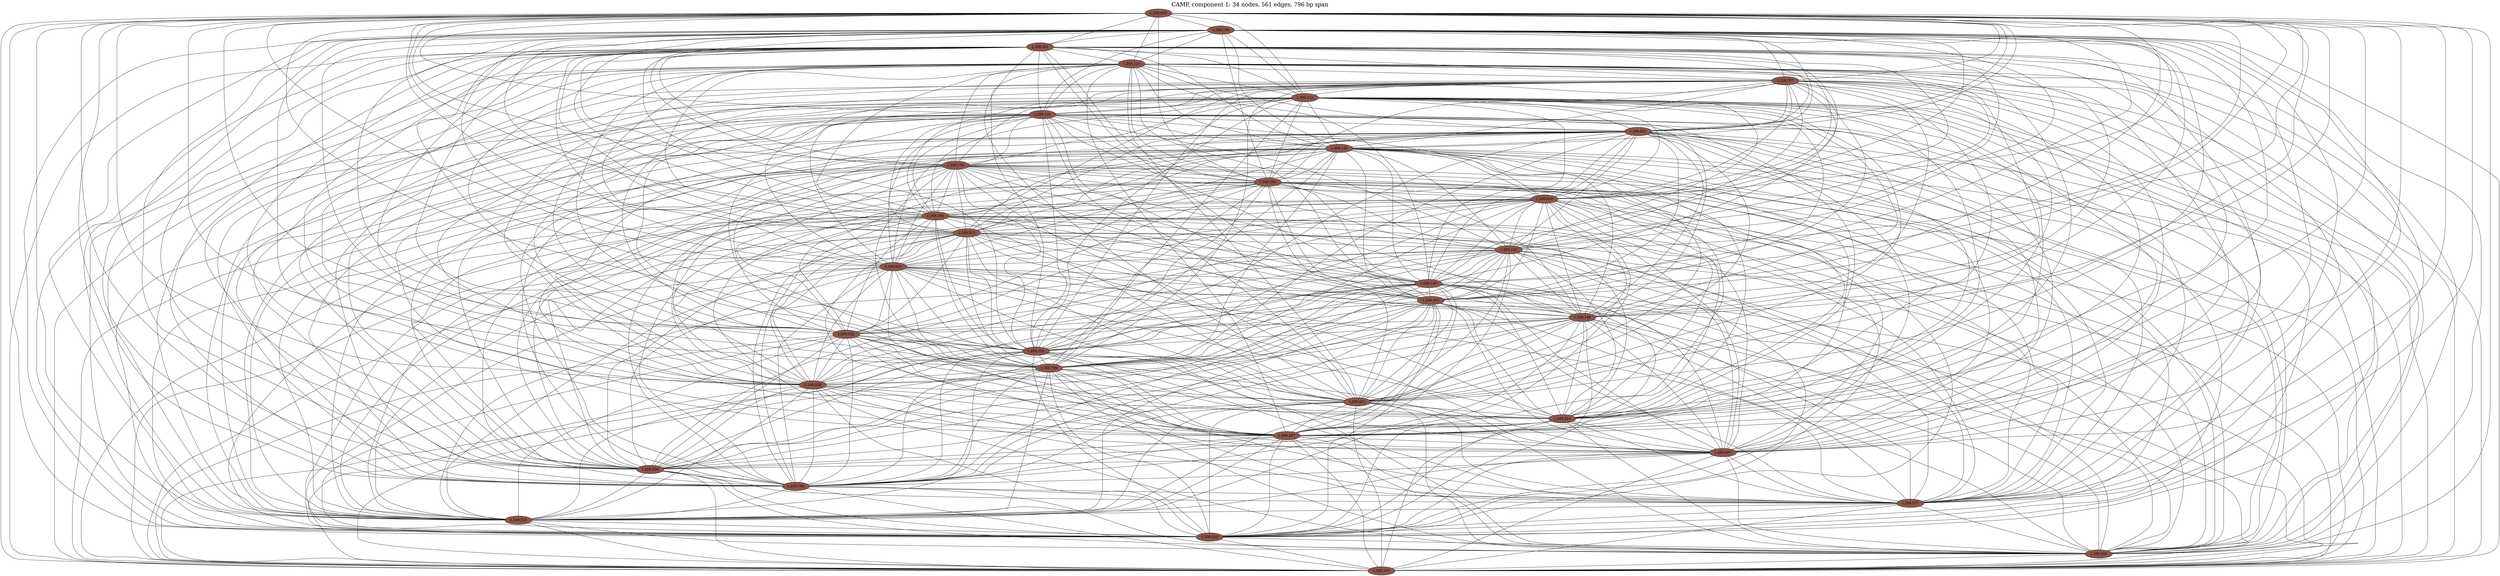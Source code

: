 graph CAMP_cc1 {
	overlap="prism50";
	outputorder="edgesfirst";
	label="CAMP, component 1: 34 nodes, 561 edges, 796 bp span";
	labelloc="t";
	fontsize=24;
	"1,209,610" [style="filled", fillcolor="#8c564b", fontcolor="#000000"];
	"1,209,104" [style="filled", fillcolor="#8c564b", fontcolor="#000000"];
	"1,209,241" [style="filled", fillcolor="#8c564b", fontcolor="#000000"];
	"1,209,115" [style="filled", fillcolor="#8c564b", fontcolor="#000000"];
	"1,209,757" [style="filled", fillcolor="#8c564b", fontcolor="#000000"];
	"1,209,121" [style="filled", fillcolor="#8c564b", fontcolor="#000000"];
	"1,209,126" [style="filled", fillcolor="#8c564b", fontcolor="#000000"];
	"1,209,001" [style="filled", fillcolor="#8c564b", fontcolor="#000000"];
	"1,209,133" [style="filled", fillcolor="#8c564b", fontcolor="#000000"];
	"1,209,136" [style="filled", fillcolor="#8c564b", fontcolor="#000000"];
	"1,209,265" [style="filled", fillcolor="#8c564b", fontcolor="#000000"];
	"1,209,010" [style="filled", fillcolor="#8c564b", fontcolor="#000000"];
	"1,209,266" [style="filled", fillcolor="#8c564b", fontcolor="#000000"];
	"1,209,523" [style="filled", fillcolor="#8c564b", fontcolor="#000000"];
	"1,209,142" [style="filled", fillcolor="#8c564b", fontcolor="#000000"];
	"1,209,400" [style="filled", fillcolor="#8c564b", fontcolor="#000000"];
	"1,209,145" [style="filled", fillcolor="#8c564b", fontcolor="#000000"];
	"1,209,403" [style="filled", fillcolor="#8c564b", fontcolor="#000000"];
	"1,209,148" [style="filled", fillcolor="#8c564b", fontcolor="#000000"];
	"1,209,022" [style="filled", fillcolor="#8c564b", fontcolor="#000000"];
	"1,209,154" [style="filled", fillcolor="#8c564b", fontcolor="#000000"];
	"1,209,796" [style="filled", fillcolor="#8c564b", fontcolor="#000000"];
	"1,209,418" [style="filled", fillcolor="#8c564b", fontcolor="#000000"];
	"1,209,421" [style="filled", fillcolor="#8c564b", fontcolor="#000000"];
	"1,209,424" [style="filled", fillcolor="#8c564b", fontcolor="#000000"];
	"1,209,297" [style="filled", fillcolor="#8c564b", fontcolor="#000000"];
	"1,209,697" [style="filled", fillcolor="#8c564b", fontcolor="#000000"];
	"1,209,058" [style="filled", fillcolor="#8c564b", fontcolor="#000000"];
	"1,209,700" [style="filled", fillcolor="#8c564b", fontcolor="#000000"];
	"1,209,577" [style="filled", fillcolor="#8c564b", fontcolor="#000000"];
	"1,209,322" [style="filled", fillcolor="#8c564b", fontcolor="#000000"];
	"1,209,325" [style="filled", fillcolor="#8c564b", fontcolor="#000000"];
	"1,209,205" [style="filled", fillcolor="#8c564b", fontcolor="#000000"];
	"1,209,337" [style="filled", fillcolor="#8c564b", fontcolor="#000000"];
	"1,209,610" -- "1,209,001";
	"1,209,610" -- "1,209,010";
	"1,209,610" -- "1,209,022";
	"1,209,610" -- "1,209,058";
	"1,209,610" -- "1,209,104";
	"1,209,610" -- "1,209,115";
	"1,209,610" -- "1,209,121";
	"1,209,610" -- "1,209,126";
	"1,209,610" -- "1,209,133";
	"1,209,610" -- "1,209,136";
	"1,209,610" -- "1,209,142";
	"1,209,610" -- "1,209,145";
	"1,209,610" -- "1,209,148";
	"1,209,610" -- "1,209,154";
	"1,209,610" -- "1,209,205";
	"1,209,610" -- "1,209,241";
	"1,209,610" -- "1,209,265";
	"1,209,610" -- "1,209,266";
	"1,209,610" -- "1,209,297";
	"1,209,610" -- "1,209,322";
	"1,209,610" -- "1,209,325";
	"1,209,610" -- "1,209,337";
	"1,209,610" -- "1,209,400";
	"1,209,610" -- "1,209,403";
	"1,209,610" -- "1,209,418";
	"1,209,610" -- "1,209,421";
	"1,209,610" -- "1,209,424";
	"1,209,610" -- "1,209,523";
	"1,209,610" -- "1,209,577";
	"1,209,610" -- "1,209,697";
	"1,209,610" -- "1,209,700";
	"1,209,610" -- "1,209,757";
	"1,209,610" -- "1,209,796";
	"1,209,104" -- "1,209,001";
	"1,209,104" -- "1,209,010";
	"1,209,104" -- "1,209,022";
	"1,209,104" -- "1,209,058";
	"1,209,104" -- "1,209,115";
	"1,209,104" -- "1,209,121";
	"1,209,104" -- "1,209,126";
	"1,209,104" -- "1,209,133";
	"1,209,104" -- "1,209,136";
	"1,209,104" -- "1,209,142";
	"1,209,104" -- "1,209,145";
	"1,209,104" -- "1,209,148";
	"1,209,104" -- "1,209,154";
	"1,209,104" -- "1,209,205";
	"1,209,104" -- "1,209,241";
	"1,209,104" -- "1,209,265";
	"1,209,104" -- "1,209,266";
	"1,209,104" -- "1,209,297";
	"1,209,104" -- "1,209,322";
	"1,209,104" -- "1,209,325";
	"1,209,104" -- "1,209,337";
	"1,209,104" -- "1,209,400";
	"1,209,104" -- "1,209,403";
	"1,209,104" -- "1,209,418";
	"1,209,104" -- "1,209,421";
	"1,209,104" -- "1,209,424";
	"1,209,104" -- "1,209,523";
	"1,209,104" -- "1,209,577";
	"1,209,104" -- "1,209,697";
	"1,209,104" -- "1,209,700";
	"1,209,104" -- "1,209,757";
	"1,209,104" -- "1,209,796";
	"1,209,241" -- "1,209,001";
	"1,209,241" -- "1,209,010";
	"1,209,241" -- "1,209,022";
	"1,209,241" -- "1,209,058";
	"1,209,241" -- "1,209,115";
	"1,209,241" -- "1,209,121";
	"1,209,241" -- "1,209,126";
	"1,209,241" -- "1,209,133";
	"1,209,241" -- "1,209,136";
	"1,209,241" -- "1,209,142";
	"1,209,241" -- "1,209,145";
	"1,209,241" -- "1,209,148";
	"1,209,241" -- "1,209,154";
	"1,209,241" -- "1,209,205";
	"1,209,241" -- "1,209,265";
	"1,209,241" -- "1,209,266";
	"1,209,241" -- "1,209,297";
	"1,209,241" -- "1,209,322";
	"1,209,241" -- "1,209,325";
	"1,209,241" -- "1,209,337";
	"1,209,241" -- "1,209,400";
	"1,209,241" -- "1,209,403";
	"1,209,241" -- "1,209,418";
	"1,209,241" -- "1,209,421";
	"1,209,241" -- "1,209,424";
	"1,209,241" -- "1,209,523";
	"1,209,241" -- "1,209,577";
	"1,209,241" -- "1,209,697";
	"1,209,241" -- "1,209,700";
	"1,209,241" -- "1,209,757";
	"1,209,241" -- "1,209,796";
	"1,209,115" -- "1,209,001";
	"1,209,115" -- "1,209,010";
	"1,209,115" -- "1,209,022";
	"1,209,115" -- "1,209,058";
	"1,209,115" -- "1,209,121";
	"1,209,115" -- "1,209,126";
	"1,209,115" -- "1,209,133";
	"1,209,115" -- "1,209,136";
	"1,209,115" -- "1,209,142";
	"1,209,115" -- "1,209,145";
	"1,209,115" -- "1,209,148";
	"1,209,115" -- "1,209,154";
	"1,209,115" -- "1,209,205";
	"1,209,115" -- "1,209,265";
	"1,209,115" -- "1,209,266";
	"1,209,115" -- "1,209,297";
	"1,209,115" -- "1,209,322";
	"1,209,115" -- "1,209,325";
	"1,209,115" -- "1,209,337";
	"1,209,115" -- "1,209,400";
	"1,209,115" -- "1,209,403";
	"1,209,115" -- "1,209,418";
	"1,209,115" -- "1,209,421";
	"1,209,115" -- "1,209,424";
	"1,209,115" -- "1,209,523";
	"1,209,115" -- "1,209,577";
	"1,209,115" -- "1,209,697";
	"1,209,115" -- "1,209,700";
	"1,209,115" -- "1,209,757";
	"1,209,115" -- "1,209,796";
	"1,209,757" -- "1,209,001";
	"1,209,757" -- "1,209,010";
	"1,209,757" -- "1,209,022";
	"1,209,757" -- "1,209,058";
	"1,209,757" -- "1,209,121";
	"1,209,757" -- "1,209,126";
	"1,209,757" -- "1,209,133";
	"1,209,757" -- "1,209,136";
	"1,209,757" -- "1,209,142";
	"1,209,757" -- "1,209,145";
	"1,209,757" -- "1,209,148";
	"1,209,757" -- "1,209,154";
	"1,209,757" -- "1,209,205";
	"1,209,757" -- "1,209,265";
	"1,209,757" -- "1,209,266";
	"1,209,757" -- "1,209,297";
	"1,209,757" -- "1,209,322";
	"1,209,757" -- "1,209,325";
	"1,209,757" -- "1,209,337";
	"1,209,757" -- "1,209,400";
	"1,209,757" -- "1,209,403";
	"1,209,757" -- "1,209,418";
	"1,209,757" -- "1,209,421";
	"1,209,757" -- "1,209,424";
	"1,209,757" -- "1,209,523";
	"1,209,757" -- "1,209,577";
	"1,209,757" -- "1,209,697";
	"1,209,757" -- "1,209,700";
	"1,209,757" -- "1,209,796";
	"1,209,121" -- "1,209,001";
	"1,209,121" -- "1,209,010";
	"1,209,121" -- "1,209,022";
	"1,209,121" -- "1,209,058";
	"1,209,121" -- "1,209,126";
	"1,209,121" -- "1,209,133";
	"1,209,121" -- "1,209,136";
	"1,209,121" -- "1,209,142";
	"1,209,121" -- "1,209,145";
	"1,209,121" -- "1,209,148";
	"1,209,121" -- "1,209,154";
	"1,209,121" -- "1,209,205";
	"1,209,121" -- "1,209,265";
	"1,209,121" -- "1,209,266";
	"1,209,121" -- "1,209,297";
	"1,209,121" -- "1,209,322";
	"1,209,121" -- "1,209,325";
	"1,209,121" -- "1,209,337";
	"1,209,121" -- "1,209,400";
	"1,209,121" -- "1,209,403";
	"1,209,121" -- "1,209,418";
	"1,209,121" -- "1,209,421";
	"1,209,121" -- "1,209,424";
	"1,209,121" -- "1,209,523";
	"1,209,121" -- "1,209,577";
	"1,209,121" -- "1,209,697";
	"1,209,121" -- "1,209,700";
	"1,209,121" -- "1,209,796";
	"1,209,126" -- "1,209,001";
	"1,209,126" -- "1,209,010";
	"1,209,126" -- "1,209,022";
	"1,209,126" -- "1,209,058";
	"1,209,126" -- "1,209,133";
	"1,209,126" -- "1,209,136";
	"1,209,126" -- "1,209,142";
	"1,209,126" -- "1,209,145";
	"1,209,126" -- "1,209,148";
	"1,209,126" -- "1,209,154";
	"1,209,126" -- "1,209,205";
	"1,209,126" -- "1,209,265";
	"1,209,126" -- "1,209,266";
	"1,209,126" -- "1,209,297";
	"1,209,126" -- "1,209,322";
	"1,209,126" -- "1,209,325";
	"1,209,126" -- "1,209,337";
	"1,209,126" -- "1,209,400";
	"1,209,126" -- "1,209,403";
	"1,209,126" -- "1,209,418";
	"1,209,126" -- "1,209,421";
	"1,209,126" -- "1,209,424";
	"1,209,126" -- "1,209,523";
	"1,209,126" -- "1,209,577";
	"1,209,126" -- "1,209,697";
	"1,209,126" -- "1,209,700";
	"1,209,126" -- "1,209,796";
	"1,209,001" -- "1,209,010";
	"1,209,001" -- "1,209,022";
	"1,209,001" -- "1,209,058";
	"1,209,001" -- "1,209,133";
	"1,209,001" -- "1,209,136";
	"1,209,001" -- "1,209,142";
	"1,209,001" -- "1,209,145";
	"1,209,001" -- "1,209,148";
	"1,209,001" -- "1,209,154";
	"1,209,001" -- "1,209,205";
	"1,209,001" -- "1,209,265";
	"1,209,001" -- "1,209,266";
	"1,209,001" -- "1,209,297";
	"1,209,001" -- "1,209,322";
	"1,209,001" -- "1,209,325";
	"1,209,001" -- "1,209,337";
	"1,209,001" -- "1,209,400";
	"1,209,001" -- "1,209,403";
	"1,209,001" -- "1,209,418";
	"1,209,001" -- "1,209,421";
	"1,209,001" -- "1,209,424";
	"1,209,001" -- "1,209,523";
	"1,209,001" -- "1,209,577";
	"1,209,001" -- "1,209,697";
	"1,209,001" -- "1,209,700";
	"1,209,001" -- "1,209,796";
	"1,209,133" -- "1,209,010";
	"1,209,133" -- "1,209,022";
	"1,209,133" -- "1,209,058";
	"1,209,133" -- "1,209,136";
	"1,209,133" -- "1,209,142";
	"1,209,133" -- "1,209,145";
	"1,209,133" -- "1,209,148";
	"1,209,133" -- "1,209,154";
	"1,209,133" -- "1,209,205";
	"1,209,133" -- "1,209,265";
	"1,209,133" -- "1,209,266";
	"1,209,133" -- "1,209,297";
	"1,209,133" -- "1,209,322";
	"1,209,133" -- "1,209,325";
	"1,209,133" -- "1,209,337";
	"1,209,133" -- "1,209,400";
	"1,209,133" -- "1,209,403";
	"1,209,133" -- "1,209,418";
	"1,209,133" -- "1,209,421";
	"1,209,133" -- "1,209,424";
	"1,209,133" -- "1,209,523";
	"1,209,133" -- "1,209,577";
	"1,209,133" -- "1,209,697";
	"1,209,133" -- "1,209,700";
	"1,209,133" -- "1,209,796";
	"1,209,136" -- "1,209,010";
	"1,209,136" -- "1,209,022";
	"1,209,136" -- "1,209,058";
	"1,209,136" -- "1,209,142";
	"1,209,136" -- "1,209,145";
	"1,209,136" -- "1,209,148";
	"1,209,136" -- "1,209,154";
	"1,209,136" -- "1,209,205";
	"1,209,136" -- "1,209,265";
	"1,209,136" -- "1,209,266";
	"1,209,136" -- "1,209,297";
	"1,209,136" -- "1,209,322";
	"1,209,136" -- "1,209,325";
	"1,209,136" -- "1,209,337";
	"1,209,136" -- "1,209,400";
	"1,209,136" -- "1,209,403";
	"1,209,136" -- "1,209,418";
	"1,209,136" -- "1,209,421";
	"1,209,136" -- "1,209,424";
	"1,209,136" -- "1,209,523";
	"1,209,136" -- "1,209,577";
	"1,209,136" -- "1,209,697";
	"1,209,136" -- "1,209,700";
	"1,209,136" -- "1,209,796";
	"1,209,265" -- "1,209,010";
	"1,209,265" -- "1,209,022";
	"1,209,265" -- "1,209,058";
	"1,209,265" -- "1,209,142";
	"1,209,265" -- "1,209,145";
	"1,209,265" -- "1,209,148";
	"1,209,265" -- "1,209,154";
	"1,209,265" -- "1,209,205";
	"1,209,265" -- "1,209,266";
	"1,209,265" -- "1,209,297";
	"1,209,265" -- "1,209,322";
	"1,209,265" -- "1,209,325";
	"1,209,265" -- "1,209,337";
	"1,209,265" -- "1,209,400";
	"1,209,265" -- "1,209,403";
	"1,209,265" -- "1,209,418";
	"1,209,265" -- "1,209,421";
	"1,209,265" -- "1,209,424";
	"1,209,265" -- "1,209,523";
	"1,209,265" -- "1,209,577";
	"1,209,265" -- "1,209,697";
	"1,209,265" -- "1,209,700";
	"1,209,265" -- "1,209,796";
	"1,209,010" -- "1,209,022";
	"1,209,010" -- "1,209,058";
	"1,209,010" -- "1,209,142";
	"1,209,010" -- "1,209,145";
	"1,209,010" -- "1,209,148";
	"1,209,010" -- "1,209,154";
	"1,209,010" -- "1,209,205";
	"1,209,010" -- "1,209,266";
	"1,209,010" -- "1,209,297";
	"1,209,010" -- "1,209,322";
	"1,209,010" -- "1,209,325";
	"1,209,010" -- "1,209,337";
	"1,209,010" -- "1,209,400";
	"1,209,010" -- "1,209,403";
	"1,209,010" -- "1,209,418";
	"1,209,010" -- "1,209,421";
	"1,209,010" -- "1,209,424";
	"1,209,010" -- "1,209,523";
	"1,209,010" -- "1,209,577";
	"1,209,010" -- "1,209,697";
	"1,209,010" -- "1,209,700";
	"1,209,010" -- "1,209,796";
	"1,209,266" -- "1,209,022";
	"1,209,266" -- "1,209,058";
	"1,209,266" -- "1,209,142";
	"1,209,266" -- "1,209,145";
	"1,209,266" -- "1,209,148";
	"1,209,266" -- "1,209,154";
	"1,209,266" -- "1,209,205";
	"1,209,266" -- "1,209,297";
	"1,209,266" -- "1,209,322";
	"1,209,266" -- "1,209,325";
	"1,209,266" -- "1,209,337";
	"1,209,266" -- "1,209,400";
	"1,209,266" -- "1,209,403";
	"1,209,266" -- "1,209,418";
	"1,209,266" -- "1,209,421";
	"1,209,266" -- "1,209,424";
	"1,209,266" -- "1,209,523";
	"1,209,266" -- "1,209,577";
	"1,209,266" -- "1,209,697";
	"1,209,266" -- "1,209,700";
	"1,209,266" -- "1,209,796";
	"1,209,523" -- "1,209,022";
	"1,209,523" -- "1,209,058";
	"1,209,523" -- "1,209,142";
	"1,209,523" -- "1,209,145";
	"1,209,523" -- "1,209,148";
	"1,209,523" -- "1,209,154";
	"1,209,523" -- "1,209,205";
	"1,209,523" -- "1,209,297";
	"1,209,523" -- "1,209,322";
	"1,209,523" -- "1,209,325";
	"1,209,523" -- "1,209,337";
	"1,209,523" -- "1,209,400";
	"1,209,523" -- "1,209,403";
	"1,209,523" -- "1,209,418";
	"1,209,523" -- "1,209,421";
	"1,209,523" -- "1,209,424";
	"1,209,523" -- "1,209,577";
	"1,209,523" -- "1,209,697";
	"1,209,523" -- "1,209,700";
	"1,209,523" -- "1,209,796";
	"1,209,142" -- "1,209,022";
	"1,209,142" -- "1,209,058";
	"1,209,142" -- "1,209,145";
	"1,209,142" -- "1,209,148";
	"1,209,142" -- "1,209,154";
	"1,209,142" -- "1,209,205";
	"1,209,142" -- "1,209,297";
	"1,209,142" -- "1,209,322";
	"1,209,142" -- "1,209,325";
	"1,209,142" -- "1,209,337";
	"1,209,142" -- "1,209,400";
	"1,209,142" -- "1,209,403";
	"1,209,142" -- "1,209,418";
	"1,209,142" -- "1,209,421";
	"1,209,142" -- "1,209,424";
	"1,209,142" -- "1,209,577";
	"1,209,142" -- "1,209,697";
	"1,209,142" -- "1,209,700";
	"1,209,142" -- "1,209,796";
	"1,209,400" -- "1,209,022";
	"1,209,400" -- "1,209,058";
	"1,209,400" -- "1,209,145";
	"1,209,400" -- "1,209,148";
	"1,209,400" -- "1,209,154";
	"1,209,400" -- "1,209,205";
	"1,209,400" -- "1,209,297";
	"1,209,400" -- "1,209,322";
	"1,209,400" -- "1,209,325";
	"1,209,400" -- "1,209,337";
	"1,209,400" -- "1,209,403";
	"1,209,400" -- "1,209,418";
	"1,209,400" -- "1,209,421";
	"1,209,400" -- "1,209,424";
	"1,209,400" -- "1,209,577";
	"1,209,400" -- "1,209,697";
	"1,209,400" -- "1,209,700";
	"1,209,400" -- "1,209,796";
	"1,209,145" -- "1,209,022";
	"1,209,145" -- "1,209,058";
	"1,209,145" -- "1,209,148";
	"1,209,145" -- "1,209,154";
	"1,209,145" -- "1,209,205";
	"1,209,145" -- "1,209,297";
	"1,209,145" -- "1,209,322";
	"1,209,145" -- "1,209,325";
	"1,209,145" -- "1,209,337";
	"1,209,145" -- "1,209,403";
	"1,209,145" -- "1,209,418";
	"1,209,145" -- "1,209,421";
	"1,209,145" -- "1,209,424";
	"1,209,145" -- "1,209,577";
	"1,209,145" -- "1,209,697";
	"1,209,145" -- "1,209,700";
	"1,209,145" -- "1,209,796";
	"1,209,403" -- "1,209,022";
	"1,209,403" -- "1,209,058";
	"1,209,403" -- "1,209,148";
	"1,209,403" -- "1,209,154";
	"1,209,403" -- "1,209,205";
	"1,209,403" -- "1,209,297";
	"1,209,403" -- "1,209,322";
	"1,209,403" -- "1,209,325";
	"1,209,403" -- "1,209,337";
	"1,209,403" -- "1,209,418";
	"1,209,403" -- "1,209,421";
	"1,209,403" -- "1,209,424";
	"1,209,403" -- "1,209,577";
	"1,209,403" -- "1,209,697";
	"1,209,403" -- "1,209,700";
	"1,209,403" -- "1,209,796";
	"1,209,148" -- "1,209,022";
	"1,209,148" -- "1,209,058";
	"1,209,148" -- "1,209,154";
	"1,209,148" -- "1,209,205";
	"1,209,148" -- "1,209,297";
	"1,209,148" -- "1,209,322";
	"1,209,148" -- "1,209,325";
	"1,209,148" -- "1,209,337";
	"1,209,148" -- "1,209,418";
	"1,209,148" -- "1,209,421";
	"1,209,148" -- "1,209,424";
	"1,209,148" -- "1,209,577";
	"1,209,148" -- "1,209,697";
	"1,209,148" -- "1,209,700";
	"1,209,148" -- "1,209,796";
	"1,209,022" -- "1,209,058";
	"1,209,022" -- "1,209,154";
	"1,209,022" -- "1,209,205";
	"1,209,022" -- "1,209,297";
	"1,209,022" -- "1,209,322";
	"1,209,022" -- "1,209,325";
	"1,209,022" -- "1,209,337";
	"1,209,022" -- "1,209,418";
	"1,209,022" -- "1,209,421";
	"1,209,022" -- "1,209,424";
	"1,209,022" -- "1,209,577";
	"1,209,022" -- "1,209,697";
	"1,209,022" -- "1,209,700";
	"1,209,022" -- "1,209,796";
	"1,209,154" -- "1,209,058";
	"1,209,154" -- "1,209,205";
	"1,209,154" -- "1,209,297";
	"1,209,154" -- "1,209,322";
	"1,209,154" -- "1,209,325";
	"1,209,154" -- "1,209,337";
	"1,209,154" -- "1,209,418";
	"1,209,154" -- "1,209,421";
	"1,209,154" -- "1,209,424";
	"1,209,154" -- "1,209,577";
	"1,209,154" -- "1,209,697";
	"1,209,154" -- "1,209,700";
	"1,209,154" -- "1,209,796";
	"1,209,796" -- "1,209,058";
	"1,209,796" -- "1,209,205";
	"1,209,796" -- "1,209,297";
	"1,209,796" -- "1,209,322";
	"1,209,796" -- "1,209,325";
	"1,209,796" -- "1,209,337";
	"1,209,796" -- "1,209,418";
	"1,209,796" -- "1,209,421";
	"1,209,796" -- "1,209,424";
	"1,209,796" -- "1,209,577";
	"1,209,796" -- "1,209,697";
	"1,209,796" -- "1,209,700";
	"1,209,418" -- "1,209,058";
	"1,209,418" -- "1,209,205";
	"1,209,418" -- "1,209,297";
	"1,209,418" -- "1,209,322";
	"1,209,418" -- "1,209,325";
	"1,209,418" -- "1,209,337";
	"1,209,418" -- "1,209,421";
	"1,209,418" -- "1,209,424";
	"1,209,418" -- "1,209,577";
	"1,209,418" -- "1,209,697";
	"1,209,418" -- "1,209,700";
	"1,209,421" -- "1,209,058";
	"1,209,421" -- "1,209,205";
	"1,209,421" -- "1,209,297";
	"1,209,421" -- "1,209,322";
	"1,209,421" -- "1,209,325";
	"1,209,421" -- "1,209,337";
	"1,209,421" -- "1,209,424";
	"1,209,421" -- "1,209,577";
	"1,209,421" -- "1,209,697";
	"1,209,421" -- "1,209,700";
	"1,209,424" -- "1,209,058";
	"1,209,424" -- "1,209,205";
	"1,209,424" -- "1,209,297";
	"1,209,424" -- "1,209,322";
	"1,209,424" -- "1,209,325";
	"1,209,424" -- "1,209,337";
	"1,209,424" -- "1,209,577";
	"1,209,424" -- "1,209,697";
	"1,209,424" -- "1,209,700";
	"1,209,297" -- "1,209,058";
	"1,209,297" -- "1,209,205";
	"1,209,297" -- "1,209,322";
	"1,209,297" -- "1,209,325";
	"1,209,297" -- "1,209,337";
	"1,209,297" -- "1,209,577";
	"1,209,297" -- "1,209,697";
	"1,209,297" -- "1,209,700";
	"1,209,697" -- "1,209,058";
	"1,209,697" -- "1,209,205";
	"1,209,697" -- "1,209,322";
	"1,209,697" -- "1,209,325";
	"1,209,697" -- "1,209,337";
	"1,209,697" -- "1,209,577";
	"1,209,697" -- "1,209,700";
	"1,209,058" -- "1,209,205";
	"1,209,058" -- "1,209,322";
	"1,209,058" -- "1,209,325";
	"1,209,058" -- "1,209,337";
	"1,209,058" -- "1,209,577";
	"1,209,058" -- "1,209,700";
	"1,209,700" -- "1,209,205";
	"1,209,700" -- "1,209,322";
	"1,209,700" -- "1,209,325";
	"1,209,700" -- "1,209,337";
	"1,209,700" -- "1,209,577";
	"1,209,577" -- "1,209,205";
	"1,209,577" -- "1,209,322";
	"1,209,577" -- "1,209,325";
	"1,209,577" -- "1,209,337";
	"1,209,322" -- "1,209,205";
	"1,209,322" -- "1,209,325";
	"1,209,322" -- "1,209,337";
	"1,209,325" -- "1,209,205";
	"1,209,325" -- "1,209,337";
	"1,209,205" -- "1,209,337";
}